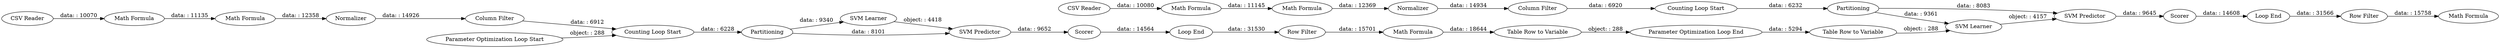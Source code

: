 digraph {
	"-5925700123870153203_38" [label="CSV Reader"]
	"-5925700123870153203_2" [label="CSV Reader"]
	"-5925700123870153203_31" [label="Math Formula"]
	"-5925700123870153203_32" [label="SVM Learner"]
	"-5925700123870153203_37" [label=Scorer]
	"-5925700123870153203_39" [label=Partitioning]
	"-5925700123870153203_24" [label="Parameter Optimization Loop End"]
	"-5925700123870153203_15" [label=Normalizer]
	"-5925700123870153203_26" [label="Table Row to Variable"]
	"-5925700123870153203_25" [label="SVM Learner"]
	"-5925700123870153203_33" [label=Normalizer]
	"-5925700123870153203_14" [label="Math Formula"]
	"-5925700123870153203_3" [label=Partitioning]
	"-5925700123870153203_27" [label="Math Formula"]
	"-5925700123870153203_16" [label="Column Filter"]
	"-5925700123870153203_42" [label="Row Filter"]
	"-5925700123870153203_13" [label="Math Formula"]
	"-5925700123870153203_40" [label="Counting Loop Start"]
	"-5925700123870153203_10" [label="Loop End"]
	"-5925700123870153203_21" [label="Row Filter"]
	"-5925700123870153203_41" [label="Loop End"]
	"-5925700123870153203_22" [label="Math Formula"]
	"-5925700123870153203_18" [label="SVM Predictor"]
	"-5925700123870153203_36" [label="SVM Predictor"]
	"-5925700123870153203_20" [label="Counting Loop Start"]
	"-5925700123870153203_23" [label="Parameter Optimization Loop Start"]
	"-5925700123870153203_43" [label="Table Row to Variable"]
	"-5925700123870153203_29" [label="Math Formula"]
	"-5925700123870153203_19" [label=Scorer]
	"-5925700123870153203_35" [label="Column Filter"]
	"-5925700123870153203_22" -> "-5925700123870153203_26" [label="data: : 18644"]
	"-5925700123870153203_16" -> "-5925700123870153203_20" [label="data: : 6912"]
	"-5925700123870153203_14" -> "-5925700123870153203_15" [label="data: : 12358"]
	"-5925700123870153203_32" -> "-5925700123870153203_36" [label="object: : 4157"]
	"-5925700123870153203_13" -> "-5925700123870153203_14" [label="data: : 11135"]
	"-5925700123870153203_20" -> "-5925700123870153203_3" [label="data: : 6228"]
	"-5925700123870153203_23" -> "-5925700123870153203_20" [label="object: : 288"]
	"-5925700123870153203_39" -> "-5925700123870153203_36" [label="data: : 8083"]
	"-5925700123870153203_38" -> "-5925700123870153203_29" [label="data: : 10080"]
	"-5925700123870153203_35" -> "-5925700123870153203_40" [label="data: : 6920"]
	"-5925700123870153203_25" -> "-5925700123870153203_18" [label="object: : 4418"]
	"-5925700123870153203_40" -> "-5925700123870153203_39" [label="data: : 6232"]
	"-5925700123870153203_10" -> "-5925700123870153203_21" [label="data: : 31530"]
	"-5925700123870153203_15" -> "-5925700123870153203_16" [label="data: : 14926"]
	"-5925700123870153203_19" -> "-5925700123870153203_10" [label="data: : 14564"]
	"-5925700123870153203_18" -> "-5925700123870153203_19" [label="data: : 9652"]
	"-5925700123870153203_21" -> "-5925700123870153203_22" [label="data: : 15701"]
	"-5925700123870153203_43" -> "-5925700123870153203_32" [label="object: : 288"]
	"-5925700123870153203_31" -> "-5925700123870153203_33" [label="data: : 12369"]
	"-5925700123870153203_29" -> "-5925700123870153203_31" [label="data: : 11145"]
	"-5925700123870153203_36" -> "-5925700123870153203_37" [label="data: : 9645"]
	"-5925700123870153203_24" -> "-5925700123870153203_43" [label="data: : 5294"]
	"-5925700123870153203_3" -> "-5925700123870153203_25" [label="data: : 9340"]
	"-5925700123870153203_42" -> "-5925700123870153203_27" [label="data: : 15758"]
	"-5925700123870153203_39" -> "-5925700123870153203_32" [label="data: : 9361"]
	"-5925700123870153203_3" -> "-5925700123870153203_18" [label="data: : 8101"]
	"-5925700123870153203_26" -> "-5925700123870153203_24" [label="object: : 288"]
	"-5925700123870153203_33" -> "-5925700123870153203_35" [label="data: : 14934"]
	"-5925700123870153203_41" -> "-5925700123870153203_42" [label="data: : 31566"]
	"-5925700123870153203_37" -> "-5925700123870153203_41" [label="data: : 14608"]
	"-5925700123870153203_2" -> "-5925700123870153203_13" [label="data: : 10070"]
	rankdir=LR
}
